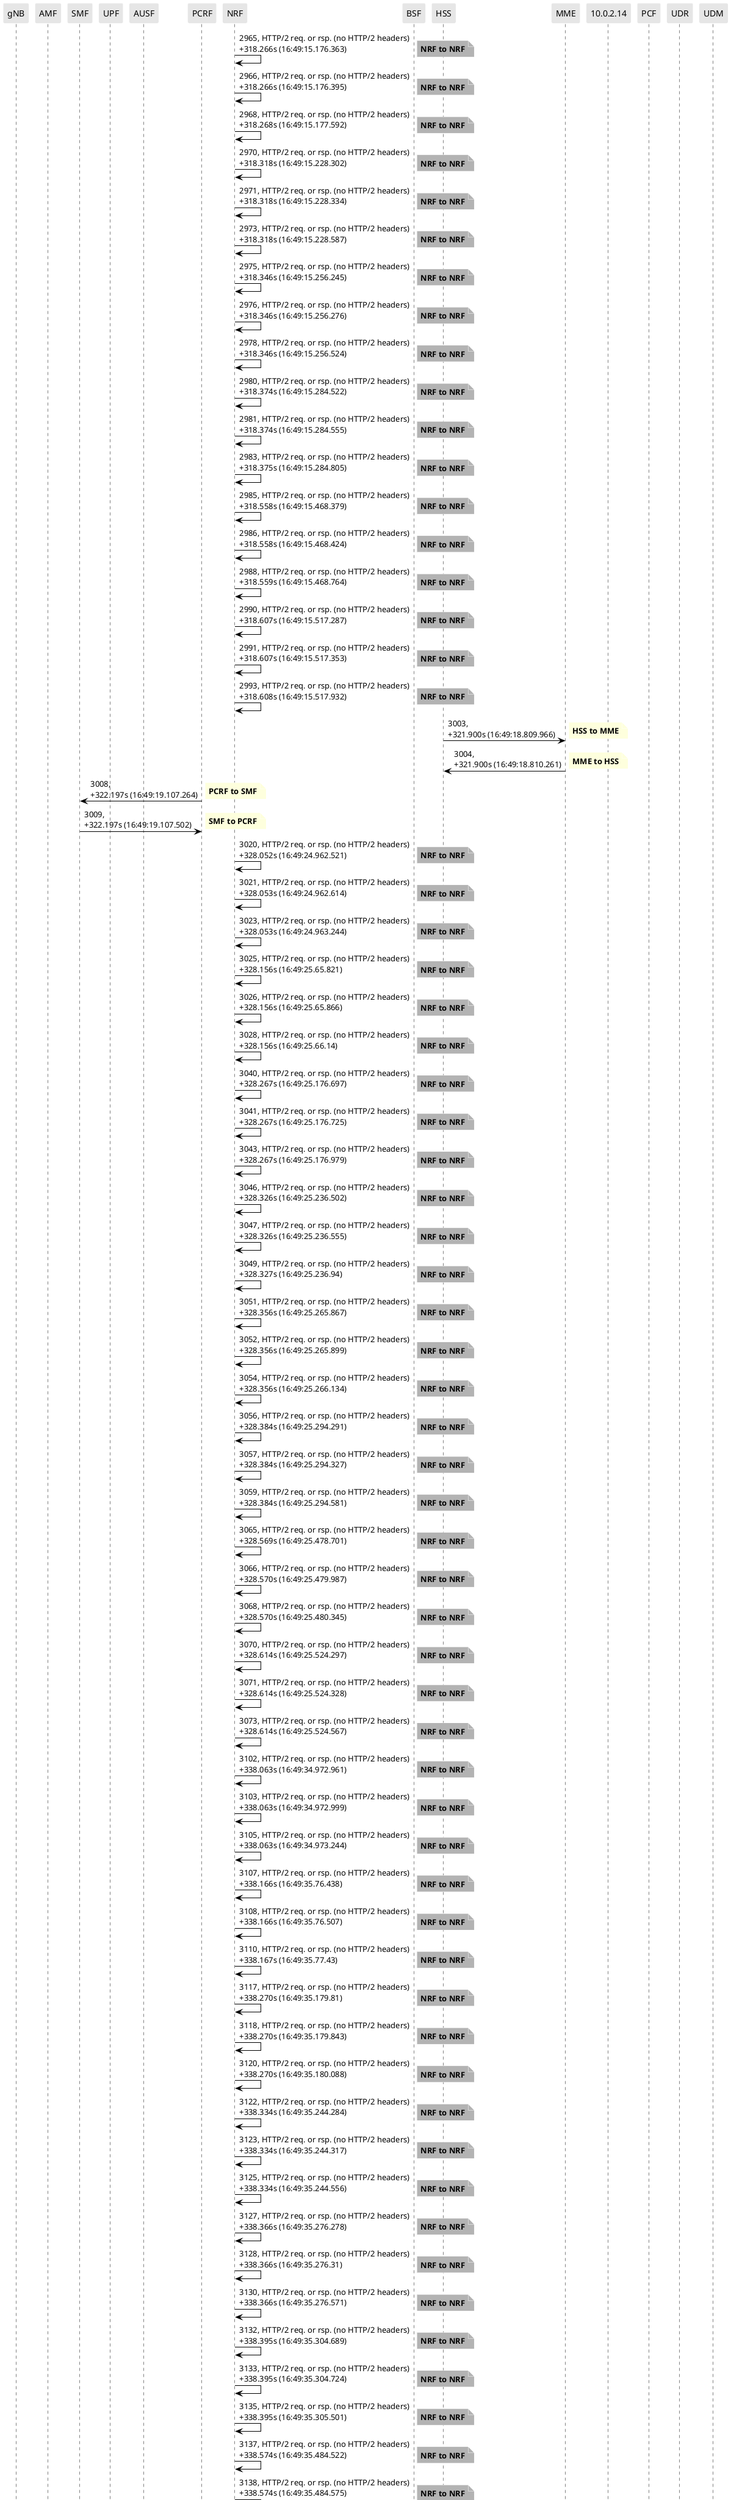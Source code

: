@startuml
skinparam shadowing false
skinparam NoteBorderColor white
skinparam sequence {
    ArrowColor black
    LifeLineBorderColor black
    LifeLineBackgroundColor black
    ParticipantBorderColor white
    ParticipantBackgroundColor #e6e6e6
}
participant "gNB"
participant "AMF"
participant "SMF"
participant "UPF"
participant "AUSF"
participant "PCRF"
participant "NRF"
participant "BSF"
participant "HSS"
participant "MME"
participant "10.0.2.14"
participant "PCF"
participant "UDR"
participant "UDM"

"NRF" -> "NRF": 2965, HTTP/2 req. or rsp. (no HTTP/2 headers)\n+318.266s (16:49:15.176.363)

note right #b3b3b3
**NRF to NRF**
end note

"NRF" -> "NRF": 2966, HTTP/2 req. or rsp. (no HTTP/2 headers)\n+318.266s (16:49:15.176.395)

note right #b3b3b3
**NRF to NRF**
end note

"NRF" -> "NRF": 2968, HTTP/2 req. or rsp. (no HTTP/2 headers)\n+318.268s (16:49:15.177.592)

note right #b3b3b3
**NRF to NRF**
end note

"NRF" -> "NRF": 2970, HTTP/2 req. or rsp. (no HTTP/2 headers)\n+318.318s (16:49:15.228.302)

note right #b3b3b3
**NRF to NRF**
end note

"NRF" -> "NRF": 2971, HTTP/2 req. or rsp. (no HTTP/2 headers)\n+318.318s (16:49:15.228.334)

note right #b3b3b3
**NRF to NRF**
end note

"NRF" -> "NRF": 2973, HTTP/2 req. or rsp. (no HTTP/2 headers)\n+318.318s (16:49:15.228.587)

note right #b3b3b3
**NRF to NRF**
end note

"NRF" -> "NRF": 2975, HTTP/2 req. or rsp. (no HTTP/2 headers)\n+318.346s (16:49:15.256.245)

note right #b3b3b3
**NRF to NRF**
end note

"NRF" -> "NRF": 2976, HTTP/2 req. or rsp. (no HTTP/2 headers)\n+318.346s (16:49:15.256.276)

note right #b3b3b3
**NRF to NRF**
end note

"NRF" -> "NRF": 2978, HTTP/2 req. or rsp. (no HTTP/2 headers)\n+318.346s (16:49:15.256.524)

note right #b3b3b3
**NRF to NRF**
end note

"NRF" -> "NRF": 2980, HTTP/2 req. or rsp. (no HTTP/2 headers)\n+318.374s (16:49:15.284.522)

note right #b3b3b3
**NRF to NRF**
end note

"NRF" -> "NRF": 2981, HTTP/2 req. or rsp. (no HTTP/2 headers)\n+318.374s (16:49:15.284.555)

note right #b3b3b3
**NRF to NRF**
end note

"NRF" -> "NRF": 2983, HTTP/2 req. or rsp. (no HTTP/2 headers)\n+318.375s (16:49:15.284.805)

note right #b3b3b3
**NRF to NRF**
end note

"NRF" -> "NRF": 2985, HTTP/2 req. or rsp. (no HTTP/2 headers)\n+318.558s (16:49:15.468.379)

note right #b3b3b3
**NRF to NRF**
end note

"NRF" -> "NRF": 2986, HTTP/2 req. or rsp. (no HTTP/2 headers)\n+318.558s (16:49:15.468.424)

note right #b3b3b3
**NRF to NRF**
end note

"NRF" -> "NRF": 2988, HTTP/2 req. or rsp. (no HTTP/2 headers)\n+318.559s (16:49:15.468.764)

note right #b3b3b3
**NRF to NRF**
end note

"NRF" -> "NRF": 2990, HTTP/2 req. or rsp. (no HTTP/2 headers)\n+318.607s (16:49:15.517.287)

note right #b3b3b3
**NRF to NRF**
end note

"NRF" -> "NRF": 2991, HTTP/2 req. or rsp. (no HTTP/2 headers)\n+318.607s (16:49:15.517.353)

note right #b3b3b3
**NRF to NRF**
end note

"NRF" -> "NRF": 2993, HTTP/2 req. or rsp. (no HTTP/2 headers)\n+318.608s (16:49:15.517.932)

note right #b3b3b3
**NRF to NRF**
end note

"HSS" -> "MME": 3003, \n+321.900s (16:49:18.809.966)

note right
**HSS to MME**
end note

"MME" -> "HSS": 3004, \n+321.900s (16:49:18.810.261)

note right
**MME to HSS**
end note

"PCRF" -> "SMF": 3008, \n+322.197s (16:49:19.107.264)

note right
**PCRF to SMF**
end note

"SMF" -> "PCRF": 3009, \n+322.197s (16:49:19.107.502)

note right
**SMF to PCRF**
end note

"NRF" -> "NRF": 3020, HTTP/2 req. or rsp. (no HTTP/2 headers)\n+328.052s (16:49:24.962.521)

note right #b3b3b3
**NRF to NRF**
end note

"NRF" -> "NRF": 3021, HTTP/2 req. or rsp. (no HTTP/2 headers)\n+328.053s (16:49:24.962.614)

note right #b3b3b3
**NRF to NRF**
end note

"NRF" -> "NRF": 3023, HTTP/2 req. or rsp. (no HTTP/2 headers)\n+328.053s (16:49:24.963.244)

note right #b3b3b3
**NRF to NRF**
end note

"NRF" -> "NRF": 3025, HTTP/2 req. or rsp. (no HTTP/2 headers)\n+328.156s (16:49:25.65.821)

note right #b3b3b3
**NRF to NRF**
end note

"NRF" -> "NRF": 3026, HTTP/2 req. or rsp. (no HTTP/2 headers)\n+328.156s (16:49:25.65.866)

note right #b3b3b3
**NRF to NRF**
end note

"NRF" -> "NRF": 3028, HTTP/2 req. or rsp. (no HTTP/2 headers)\n+328.156s (16:49:25.66.14)

note right #b3b3b3
**NRF to NRF**
end note

"NRF" -> "NRF": 3040, HTTP/2 req. or rsp. (no HTTP/2 headers)\n+328.267s (16:49:25.176.697)

note right #b3b3b3
**NRF to NRF**
end note

"NRF" -> "NRF": 3041, HTTP/2 req. or rsp. (no HTTP/2 headers)\n+328.267s (16:49:25.176.725)

note right #b3b3b3
**NRF to NRF**
end note

"NRF" -> "NRF": 3043, HTTP/2 req. or rsp. (no HTTP/2 headers)\n+328.267s (16:49:25.176.979)

note right #b3b3b3
**NRF to NRF**
end note

"NRF" -> "NRF": 3046, HTTP/2 req. or rsp. (no HTTP/2 headers)\n+328.326s (16:49:25.236.502)

note right #b3b3b3
**NRF to NRF**
end note

"NRF" -> "NRF": 3047, HTTP/2 req. or rsp. (no HTTP/2 headers)\n+328.326s (16:49:25.236.555)

note right #b3b3b3
**NRF to NRF**
end note

"NRF" -> "NRF": 3049, HTTP/2 req. or rsp. (no HTTP/2 headers)\n+328.327s (16:49:25.236.94)

note right #b3b3b3
**NRF to NRF**
end note

"NRF" -> "NRF": 3051, HTTP/2 req. or rsp. (no HTTP/2 headers)\n+328.356s (16:49:25.265.867)

note right #b3b3b3
**NRF to NRF**
end note

"NRF" -> "NRF": 3052, HTTP/2 req. or rsp. (no HTTP/2 headers)\n+328.356s (16:49:25.265.899)

note right #b3b3b3
**NRF to NRF**
end note

"NRF" -> "NRF": 3054, HTTP/2 req. or rsp. (no HTTP/2 headers)\n+328.356s (16:49:25.266.134)

note right #b3b3b3
**NRF to NRF**
end note

"NRF" -> "NRF": 3056, HTTP/2 req. or rsp. (no HTTP/2 headers)\n+328.384s (16:49:25.294.291)

note right #b3b3b3
**NRF to NRF**
end note

"NRF" -> "NRF": 3057, HTTP/2 req. or rsp. (no HTTP/2 headers)\n+328.384s (16:49:25.294.327)

note right #b3b3b3
**NRF to NRF**
end note

"NRF" -> "NRF": 3059, HTTP/2 req. or rsp. (no HTTP/2 headers)\n+328.384s (16:49:25.294.581)

note right #b3b3b3
**NRF to NRF**
end note

"NRF" -> "NRF": 3065, HTTP/2 req. or rsp. (no HTTP/2 headers)\n+328.569s (16:49:25.478.701)

note right #b3b3b3
**NRF to NRF**
end note

"NRF" -> "NRF": 3066, HTTP/2 req. or rsp. (no HTTP/2 headers)\n+328.570s (16:49:25.479.987)

note right #b3b3b3
**NRF to NRF**
end note

"NRF" -> "NRF": 3068, HTTP/2 req. or rsp. (no HTTP/2 headers)\n+328.570s (16:49:25.480.345)

note right #b3b3b3
**NRF to NRF**
end note

"NRF" -> "NRF": 3070, HTTP/2 req. or rsp. (no HTTP/2 headers)\n+328.614s (16:49:25.524.297)

note right #b3b3b3
**NRF to NRF**
end note

"NRF" -> "NRF": 3071, HTTP/2 req. or rsp. (no HTTP/2 headers)\n+328.614s (16:49:25.524.328)

note right #b3b3b3
**NRF to NRF**
end note

"NRF" -> "NRF": 3073, HTTP/2 req. or rsp. (no HTTP/2 headers)\n+328.614s (16:49:25.524.567)

note right #b3b3b3
**NRF to NRF**
end note

"NRF" -> "NRF": 3102, HTTP/2 req. or rsp. (no HTTP/2 headers)\n+338.063s (16:49:34.972.961)

note right #b3b3b3
**NRF to NRF**
end note

"NRF" -> "NRF": 3103, HTTP/2 req. or rsp. (no HTTP/2 headers)\n+338.063s (16:49:34.972.999)

note right #b3b3b3
**NRF to NRF**
end note

"NRF" -> "NRF": 3105, HTTP/2 req. or rsp. (no HTTP/2 headers)\n+338.063s (16:49:34.973.244)

note right #b3b3b3
**NRF to NRF**
end note

"NRF" -> "NRF": 3107, HTTP/2 req. or rsp. (no HTTP/2 headers)\n+338.166s (16:49:35.76.438)

note right #b3b3b3
**NRF to NRF**
end note

"NRF" -> "NRF": 3108, HTTP/2 req. or rsp. (no HTTP/2 headers)\n+338.166s (16:49:35.76.507)

note right #b3b3b3
**NRF to NRF**
end note

"NRF" -> "NRF": 3110, HTTP/2 req. or rsp. (no HTTP/2 headers)\n+338.167s (16:49:35.77.43)

note right #b3b3b3
**NRF to NRF**
end note

"NRF" -> "NRF": 3117, HTTP/2 req. or rsp. (no HTTP/2 headers)\n+338.270s (16:49:35.179.81)

note right #b3b3b3
**NRF to NRF**
end note

"NRF" -> "NRF": 3118, HTTP/2 req. or rsp. (no HTTP/2 headers)\n+338.270s (16:49:35.179.843)

note right #b3b3b3
**NRF to NRF**
end note

"NRF" -> "NRF": 3120, HTTP/2 req. or rsp. (no HTTP/2 headers)\n+338.270s (16:49:35.180.088)

note right #b3b3b3
**NRF to NRF**
end note

"NRF" -> "NRF": 3122, HTTP/2 req. or rsp. (no HTTP/2 headers)\n+338.334s (16:49:35.244.284)

note right #b3b3b3
**NRF to NRF**
end note

"NRF" -> "NRF": 3123, HTTP/2 req. or rsp. (no HTTP/2 headers)\n+338.334s (16:49:35.244.317)

note right #b3b3b3
**NRF to NRF**
end note

"NRF" -> "NRF": 3125, HTTP/2 req. or rsp. (no HTTP/2 headers)\n+338.334s (16:49:35.244.556)

note right #b3b3b3
**NRF to NRF**
end note

"NRF" -> "NRF": 3127, HTTP/2 req. or rsp. (no HTTP/2 headers)\n+338.366s (16:49:35.276.278)

note right #b3b3b3
**NRF to NRF**
end note

"NRF" -> "NRF": 3128, HTTP/2 req. or rsp. (no HTTP/2 headers)\n+338.366s (16:49:35.276.31)

note right #b3b3b3
**NRF to NRF**
end note

"NRF" -> "NRF": 3130, HTTP/2 req. or rsp. (no HTTP/2 headers)\n+338.366s (16:49:35.276.571)

note right #b3b3b3
**NRF to NRF**
end note

"NRF" -> "NRF": 3132, HTTP/2 req. or rsp. (no HTTP/2 headers)\n+338.395s (16:49:35.304.689)

note right #b3b3b3
**NRF to NRF**
end note

"NRF" -> "NRF": 3133, HTTP/2 req. or rsp. (no HTTP/2 headers)\n+338.395s (16:49:35.304.724)

note right #b3b3b3
**NRF to NRF**
end note

"NRF" -> "NRF": 3135, HTTP/2 req. or rsp. (no HTTP/2 headers)\n+338.395s (16:49:35.305.501)

note right #b3b3b3
**NRF to NRF**
end note

"NRF" -> "NRF": 3137, HTTP/2 req. or rsp. (no HTTP/2 headers)\n+338.574s (16:49:35.484.522)

note right #b3b3b3
**NRF to NRF**
end note

"NRF" -> "NRF": 3138, HTTP/2 req. or rsp. (no HTTP/2 headers)\n+338.574s (16:49:35.484.575)

note right #b3b3b3
**NRF to NRF**
end note

"NRF" -> "NRF": 3140, HTTP/2 req. or rsp. (no HTTP/2 headers)\n+338.575s (16:49:35.484.967)

note right #b3b3b3
**NRF to NRF**
end note

"NRF" -> "NRF": 3142, HTTP/2 req. or rsp. (no HTTP/2 headers)\n+338.622s (16:49:35.532.413)

note right #b3b3b3
**NRF to NRF**
end note

"NRF" -> "NRF": 3143, HTTP/2 req. or rsp. (no HTTP/2 headers)\n+338.622s (16:49:35.532.451)

note right #b3b3b3
**NRF to NRF**
end note

"NRF" -> "NRF": 3145, HTTP/2 req. or rsp. (no HTTP/2 headers)\n+338.623s (16:49:35.532.717)

note right #b3b3b3
**NRF to NRF**
end note

"NRF" -> "NRF": 3179, HTTP/2 req. or rsp. (no HTTP/2 headers)\n+348.070s (16:49:44.980.478)

note right #b3b3b3
**NRF to NRF**
end note

"NRF" -> "NRF": 3180, HTTP/2 req. or rsp. (no HTTP/2 headers)\n+348.070s (16:49:44.980.528)

note right #b3b3b3
**NRF to NRF**
end note

"NRF" -> "NRF": 3182, HTTP/2 req. or rsp. (no HTTP/2 headers)\n+348.071s (16:49:44.980.908)

note right #b3b3b3
**NRF to NRF**
end note

"NRF" -> "NRF": 3184, HTTP/2 req. or rsp. (no HTTP/2 headers)\n+348.174s (16:49:45.84.32)

note right #b3b3b3
**NRF to NRF**
end note

"NRF" -> "NRF": 3185, HTTP/2 req. or rsp. (no HTTP/2 headers)\n+348.174s (16:49:45.84.352)

note right #b3b3b3
**NRF to NRF**
end note

"NRF" -> "NRF": 3187, HTTP/2 req. or rsp. (no HTTP/2 headers)\n+348.175s (16:49:45.84.602)

note right #b3b3b3
**NRF to NRF**
end note

"NRF" -> "NRF": 3194, HTTP/2 req. or rsp. (no HTTP/2 headers)\n+348.272s (16:49:45.181.982)

note right #b3b3b3
**NRF to NRF**
end note

"NRF" -> "NRF": 3195, HTTP/2 req. or rsp. (no HTTP/2 headers)\n+348.272s (16:49:45.182.017)

note right #b3b3b3
**NRF to NRF**
end note

"NRF" -> "NRF": 3197, HTTP/2 req. or rsp. (no HTTP/2 headers)\n+348.272s (16:49:45.182.379)

note right #b3b3b3
**NRF to NRF**
end note

"NRF" -> "NRF": 3199, HTTP/2 req. or rsp. (no HTTP/2 headers)\n+348.342s (16:49:45.252.276)

note right #b3b3b3
**NRF to NRF**
end note

"NRF" -> "NRF": 3200, HTTP/2 req. or rsp. (no HTTP/2 headers)\n+348.342s (16:49:45.252.309)

note right #b3b3b3
**NRF to NRF**
end note

"NRF" -> "NRF": 3202, HTTP/2 req. or rsp. (no HTTP/2 headers)\n+348.342s (16:49:45.252.565)

note right #b3b3b3
**NRF to NRF**
end note

"NRF" -> "NRF": 3204, HTTP/2 req. or rsp. (no HTTP/2 headers)\n+348.376s (16:49:45.286.258)

note right #b3b3b3
**NRF to NRF**
end note

"NRF" -> "NRF": 3205, HTTP/2 req. or rsp. (no HTTP/2 headers)\n+348.376s (16:49:45.286.289)

note right #b3b3b3
**NRF to NRF**
end note

"NRF" -> "NRF": 3207, HTTP/2 req. or rsp. (no HTTP/2 headers)\n+348.377s (16:49:45.286.6)

note right #b3b3b3
**NRF to NRF**
end note

"NRF" -> "NRF": 3209, HTTP/2 req. or rsp. (no HTTP/2 headers)\n+348.402s (16:49:45.312.378)

note right #b3b3b3
**NRF to NRF**
end note

"NRF" -> "NRF": 3210, HTTP/2 req. or rsp. (no HTTP/2 headers)\n+348.402s (16:49:45.312.427)

note right #b3b3b3
**NRF to NRF**
end note

"NRF" -> "NRF": 3212, HTTP/2 req. or rsp. (no HTTP/2 headers)\n+348.403s (16:49:45.312.847)

note right #b3b3b3
**NRF to NRF**
end note

"NRF" -> "NRF": 3214, HTTP/2 req. or rsp. (no HTTP/2 headers)\n+348.582s (16:49:45.492.58)

note right #b3b3b3
**NRF to NRF**
end note

"NRF" -> "NRF": 3215, HTTP/2 req. or rsp. (no HTTP/2 headers)\n+348.583s (16:49:45.492.686)

note right #b3b3b3
**NRF to NRF**
end note

"NRF" -> "NRF": 3217, HTTP/2 req. or rsp. (no HTTP/2 headers)\n+348.584s (16:49:45.493.759)

note right #b3b3b3
**NRF to NRF**
end note

"NRF" -> "NRF": 3219, HTTP/2 req. or rsp. (no HTTP/2 headers)\n+348.630s (16:49:45.540.442)

note right #b3b3b3
**NRF to NRF**
end note

"NRF" -> "NRF": 3220, HTTP/2 req. or rsp. (no HTTP/2 headers)\n+348.630s (16:49:45.540.491)

note right #b3b3b3
**NRF to NRF**
end note

"NRF" -> "NRF": 3222, HTTP/2 req. or rsp. (no HTTP/2 headers)\n+348.631s (16:49:45.540.869)

note right #b3b3b3
**NRF to NRF**
end note

"HSS" -> "MME": 3240, \n+351.902s (16:49:48.811.935)

note right
**HSS to MME**
end note

"MME" -> "HSS": 3241, \n+351.902s (16:49:48.812.177)

note right
**MME to HSS**
end note

"PCRF" -> "SMF": 3247, \n+352.199s (16:49:49.109.177)

note right
**PCRF to SMF**
end note

"SMF" -> "PCRF": 3248, \n+352.199s (16:49:49.109.534)

note right
**SMF to PCRF**
end note

"NRF" -> "NRF": 3259, HTTP/2 req. or rsp. (no HTTP/2 headers)\n+358.078s (16:49:54.988.509)

note right #b3b3b3
**NRF to NRF**
end note

"NRF" -> "NRF": 3260, HTTP/2 req. or rsp. (no HTTP/2 headers)\n+358.078s (16:49:54.988.56)

note right #b3b3b3
**NRF to NRF**
end note

@enduml
